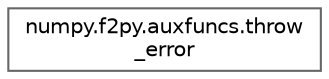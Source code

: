digraph "Graphical Class Hierarchy"
{
 // LATEX_PDF_SIZE
  bgcolor="transparent";
  edge [fontname=Helvetica,fontsize=10,labelfontname=Helvetica,labelfontsize=10];
  node [fontname=Helvetica,fontsize=10,shape=box,height=0.2,width=0.4];
  rankdir="LR";
  Node0 [id="Node000000",label="numpy.f2py.auxfuncs.throw\l_error",height=0.2,width=0.4,color="grey40", fillcolor="white", style="filled",URL="$d6/d1c/classnumpy_1_1f2py_1_1auxfuncs_1_1throw__error.html",tooltip=" "];
}
